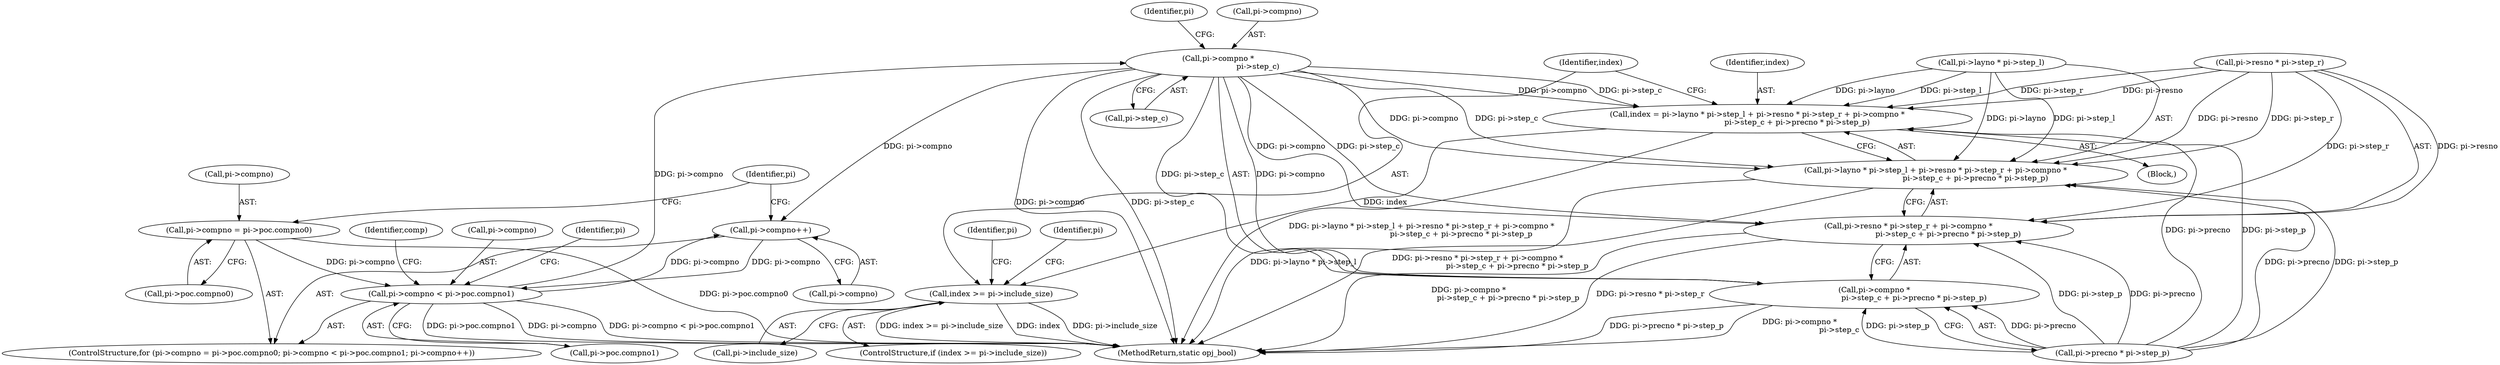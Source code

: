 digraph "0_openjpeg_c277159986c80142180fbe5efb256bbf3bdf3edc_1@pointer" {
"1000741" [label="(Call,pi->compno *\n                                 pi->step_c)"];
"1000385" [label="(Call,pi->compno < pi->poc.compno1)"];
"1000376" [label="(Call,pi->compno = pi->poc.compno0)"];
"1000394" [label="(Call,pi->compno++)"];
"1000741" [label="(Call,pi->compno *\n                                 pi->step_c)"];
"1000722" [label="(Call,index = pi->layno * pi->step_l + pi->resno * pi->step_r + pi->compno *\n                                 pi->step_c + pi->precno * pi->step_p)"];
"1000756" [label="(Call,index >= pi->include_size)"];
"1000724" [label="(Call,pi->layno * pi->step_l + pi->resno * pi->step_r + pi->compno *\n                                 pi->step_c + pi->precno * pi->step_p)"];
"1000732" [label="(Call,pi->resno * pi->step_r + pi->compno *\n                                 pi->step_c + pi->precno * pi->step_p)"];
"1000740" [label="(Call,pi->compno *\n                                 pi->step_c + pi->precno * pi->step_p)"];
"1000386" [label="(Call,pi->compno)"];
"1000389" [label="(Call,pi->poc.compno1)"];
"1000724" [label="(Call,pi->layno * pi->step_l + pi->resno * pi->step_r + pi->compno *\n                                 pi->step_c + pi->precno * pi->step_p)"];
"1000741" [label="(Call,pi->compno *\n                                 pi->step_c)"];
"1000755" [label="(ControlStructure,if (index >= pi->include_size))"];
"1000733" [label="(Call,pi->resno * pi->step_r)"];
"1000771" [label="(Identifier,pi)"];
"1000723" [label="(Identifier,index)"];
"1000740" [label="(Call,pi->compno *\n                                 pi->step_c + pi->precno * pi->step_p)"];
"1000375" [label="(ControlStructure,for (pi->compno = pi->poc.compno0; pi->compno < pi->poc.compno1; pi->compno++))"];
"1000758" [label="(Call,pi->include_size)"];
"1000380" [label="(Call,pi->poc.compno0)"];
"1000745" [label="(Call,pi->step_c)"];
"1000787" [label="(MethodReturn,static opj_bool)"];
"1000377" [label="(Call,pi->compno)"];
"1000750" [label="(Identifier,pi)"];
"1000385" [label="(Call,pi->compno < pi->poc.compno1)"];
"1000732" [label="(Call,pi->resno * pi->step_r + pi->compno *\n                                 pi->step_c + pi->precno * pi->step_p)"];
"1000721" [label="(Block,)"];
"1000763" [label="(Identifier,pi)"];
"1000742" [label="(Call,pi->compno)"];
"1000756" [label="(Call,index >= pi->include_size)"];
"1000361" [label="(Identifier,pi)"];
"1000400" [label="(Identifier,comp)"];
"1000376" [label="(Call,pi->compno = pi->poc.compno0)"];
"1000722" [label="(Call,index = pi->layno * pi->step_l + pi->resno * pi->step_r + pi->compno *\n                                 pi->step_c + pi->precno * pi->step_p)"];
"1000394" [label="(Call,pi->compno++)"];
"1000387" [label="(Identifier,pi)"];
"1000725" [label="(Call,pi->layno * pi->step_l)"];
"1000757" [label="(Identifier,index)"];
"1000395" [label="(Call,pi->compno)"];
"1000748" [label="(Call,pi->precno * pi->step_p)"];
"1000741" -> "1000740"  [label="AST: "];
"1000741" -> "1000745"  [label="CFG: "];
"1000742" -> "1000741"  [label="AST: "];
"1000745" -> "1000741"  [label="AST: "];
"1000750" -> "1000741"  [label="CFG: "];
"1000741" -> "1000787"  [label="DDG: pi->compno"];
"1000741" -> "1000787"  [label="DDG: pi->step_c"];
"1000741" -> "1000394"  [label="DDG: pi->compno"];
"1000741" -> "1000722"  [label="DDG: pi->compno"];
"1000741" -> "1000722"  [label="DDG: pi->step_c"];
"1000741" -> "1000724"  [label="DDG: pi->compno"];
"1000741" -> "1000724"  [label="DDG: pi->step_c"];
"1000741" -> "1000732"  [label="DDG: pi->compno"];
"1000741" -> "1000732"  [label="DDG: pi->step_c"];
"1000741" -> "1000740"  [label="DDG: pi->compno"];
"1000741" -> "1000740"  [label="DDG: pi->step_c"];
"1000385" -> "1000741"  [label="DDG: pi->compno"];
"1000385" -> "1000375"  [label="AST: "];
"1000385" -> "1000389"  [label="CFG: "];
"1000386" -> "1000385"  [label="AST: "];
"1000389" -> "1000385"  [label="AST: "];
"1000400" -> "1000385"  [label="CFG: "];
"1000361" -> "1000385"  [label="CFG: "];
"1000385" -> "1000787"  [label="DDG: pi->poc.compno1"];
"1000385" -> "1000787"  [label="DDG: pi->compno"];
"1000385" -> "1000787"  [label="DDG: pi->compno < pi->poc.compno1"];
"1000376" -> "1000385"  [label="DDG: pi->compno"];
"1000394" -> "1000385"  [label="DDG: pi->compno"];
"1000385" -> "1000394"  [label="DDG: pi->compno"];
"1000376" -> "1000375"  [label="AST: "];
"1000376" -> "1000380"  [label="CFG: "];
"1000377" -> "1000376"  [label="AST: "];
"1000380" -> "1000376"  [label="AST: "];
"1000387" -> "1000376"  [label="CFG: "];
"1000376" -> "1000787"  [label="DDG: pi->poc.compno0"];
"1000394" -> "1000375"  [label="AST: "];
"1000394" -> "1000395"  [label="CFG: "];
"1000395" -> "1000394"  [label="AST: "];
"1000387" -> "1000394"  [label="CFG: "];
"1000722" -> "1000721"  [label="AST: "];
"1000722" -> "1000724"  [label="CFG: "];
"1000723" -> "1000722"  [label="AST: "];
"1000724" -> "1000722"  [label="AST: "];
"1000757" -> "1000722"  [label="CFG: "];
"1000722" -> "1000787"  [label="DDG: pi->layno * pi->step_l + pi->resno * pi->step_r + pi->compno *\n                                 pi->step_c + pi->precno * pi->step_p"];
"1000725" -> "1000722"  [label="DDG: pi->layno"];
"1000725" -> "1000722"  [label="DDG: pi->step_l"];
"1000733" -> "1000722"  [label="DDG: pi->resno"];
"1000733" -> "1000722"  [label="DDG: pi->step_r"];
"1000748" -> "1000722"  [label="DDG: pi->precno"];
"1000748" -> "1000722"  [label="DDG: pi->step_p"];
"1000722" -> "1000756"  [label="DDG: index"];
"1000756" -> "1000755"  [label="AST: "];
"1000756" -> "1000758"  [label="CFG: "];
"1000757" -> "1000756"  [label="AST: "];
"1000758" -> "1000756"  [label="AST: "];
"1000763" -> "1000756"  [label="CFG: "];
"1000771" -> "1000756"  [label="CFG: "];
"1000756" -> "1000787"  [label="DDG: index"];
"1000756" -> "1000787"  [label="DDG: pi->include_size"];
"1000756" -> "1000787"  [label="DDG: index >= pi->include_size"];
"1000724" -> "1000732"  [label="CFG: "];
"1000725" -> "1000724"  [label="AST: "];
"1000732" -> "1000724"  [label="AST: "];
"1000724" -> "1000787"  [label="DDG: pi->layno * pi->step_l"];
"1000724" -> "1000787"  [label="DDG: pi->resno * pi->step_r + pi->compno *\n                                 pi->step_c + pi->precno * pi->step_p"];
"1000725" -> "1000724"  [label="DDG: pi->layno"];
"1000725" -> "1000724"  [label="DDG: pi->step_l"];
"1000733" -> "1000724"  [label="DDG: pi->resno"];
"1000733" -> "1000724"  [label="DDG: pi->step_r"];
"1000748" -> "1000724"  [label="DDG: pi->precno"];
"1000748" -> "1000724"  [label="DDG: pi->step_p"];
"1000732" -> "1000740"  [label="CFG: "];
"1000733" -> "1000732"  [label="AST: "];
"1000740" -> "1000732"  [label="AST: "];
"1000732" -> "1000787"  [label="DDG: pi->compno *\n                                 pi->step_c + pi->precno * pi->step_p"];
"1000732" -> "1000787"  [label="DDG: pi->resno * pi->step_r"];
"1000733" -> "1000732"  [label="DDG: pi->resno"];
"1000733" -> "1000732"  [label="DDG: pi->step_r"];
"1000748" -> "1000732"  [label="DDG: pi->precno"];
"1000748" -> "1000732"  [label="DDG: pi->step_p"];
"1000740" -> "1000748"  [label="CFG: "];
"1000748" -> "1000740"  [label="AST: "];
"1000740" -> "1000787"  [label="DDG: pi->precno * pi->step_p"];
"1000740" -> "1000787"  [label="DDG: pi->compno *\n                                 pi->step_c"];
"1000748" -> "1000740"  [label="DDG: pi->precno"];
"1000748" -> "1000740"  [label="DDG: pi->step_p"];
}
